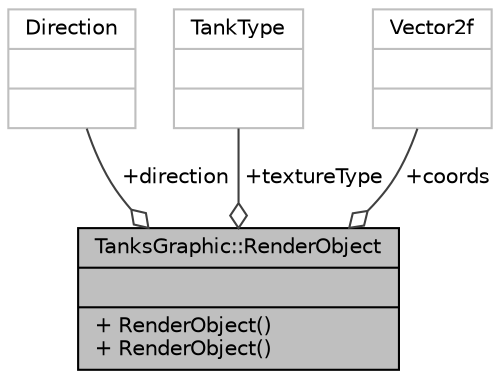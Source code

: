 digraph "TanksGraphic::RenderObject"
{
 // INTERACTIVE_SVG=YES
 // LATEX_PDF_SIZE
  bgcolor="transparent";
  edge [fontname="Helvetica",fontsize="10",labelfontname="Helvetica",labelfontsize="10"];
  node [fontname="Helvetica",fontsize="10",shape=record];
  Node1 [label="{TanksGraphic::RenderObject\n||+ RenderObject()\l+ RenderObject()\l}",height=0.2,width=0.4,color="black", fillcolor="grey75", style="filled", fontcolor="black",tooltip="Sturct that links object position with its texture."];
  Node2 -> Node1 [color="grey25",fontsize="10",style="solid",label=" +direction" ,arrowhead="odiamond",fontname="Helvetica"];
  Node2 [label="{Direction\n||}",height=0.2,width=0.4,color="grey75",tooltip=" "];
  Node3 -> Node1 [color="grey25",fontsize="10",style="solid",label=" +textureType" ,arrowhead="odiamond",fontname="Helvetica"];
  Node3 [label="{TankType\n||}",height=0.2,width=0.4,color="grey75",tooltip=" "];
  Node4 -> Node1 [color="grey25",fontsize="10",style="solid",label=" +coords" ,arrowhead="odiamond",fontname="Helvetica"];
  Node4 [label="{Vector2f\n||}",height=0.2,width=0.4,color="grey75",tooltip=" "];
}
